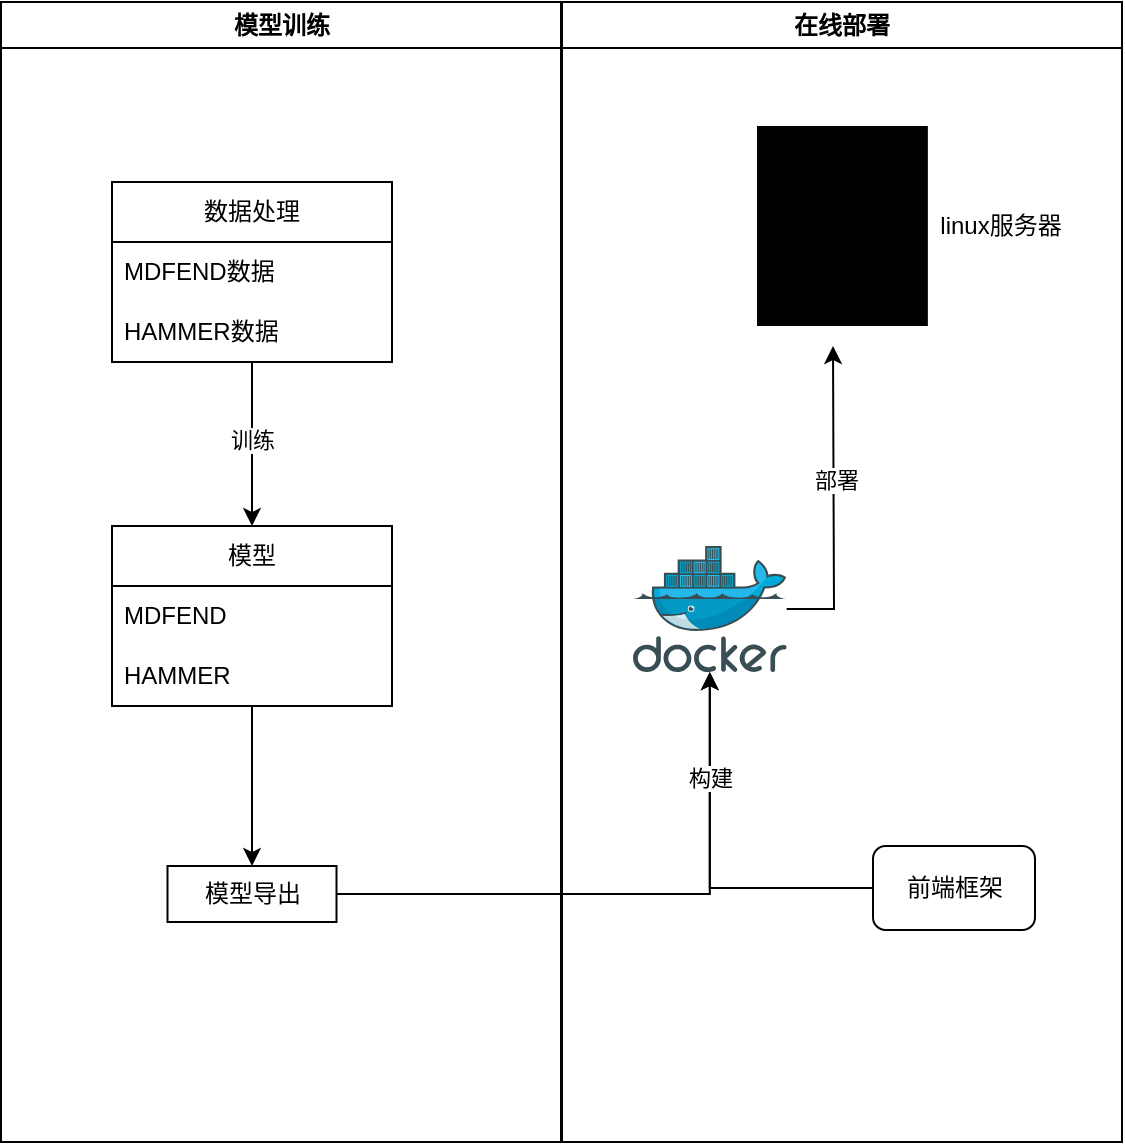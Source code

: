 <mxfile version="26.1.1">
  <diagram name="Page-1" id="e7e014a7-5840-1c2e-5031-d8a46d1fe8dd">
    <mxGraphModel dx="1236" dy="599" grid="1" gridSize="10" guides="1" tooltips="1" connect="1" arrows="1" fold="1" page="1" pageScale="1" pageWidth="1169" pageHeight="826" background="none" math="0" shadow="0">
      <root>
        <mxCell id="0" />
        <mxCell id="1" parent="0" />
        <mxCell id="2" value="模型训练" style="swimlane;whiteSpace=wrap" parent="1" vertex="1">
          <mxGeometry x="164.5" y="128" width="280" height="570" as="geometry" />
        </mxCell>
        <mxCell id="gjNSn1ifxUg87r3GjWRG-51" style="edgeStyle=orthogonalEdgeStyle;rounded=0;orthogonalLoop=1;jettySize=auto;html=1;entryX=0.5;entryY=0;entryDx=0;entryDy=0;" edge="1" parent="2" source="gjNSn1ifxUg87r3GjWRG-41" target="gjNSn1ifxUg87r3GjWRG-45">
          <mxGeometry relative="1" as="geometry" />
        </mxCell>
        <mxCell id="gjNSn1ifxUg87r3GjWRG-52" value="训练" style="edgeLabel;html=1;align=center;verticalAlign=middle;resizable=0;points=[];" vertex="1" connectable="0" parent="gjNSn1ifxUg87r3GjWRG-51">
          <mxGeometry x="-0.044" relative="1" as="geometry">
            <mxPoint as="offset" />
          </mxGeometry>
        </mxCell>
        <mxCell id="gjNSn1ifxUg87r3GjWRG-41" value="数据处理" style="swimlane;fontStyle=0;childLayout=stackLayout;horizontal=1;startSize=30;horizontalStack=0;resizeParent=1;resizeParentMax=0;resizeLast=0;collapsible=1;marginBottom=0;whiteSpace=wrap;html=1;" vertex="1" parent="2">
          <mxGeometry x="55.5" y="90" width="140" height="90" as="geometry" />
        </mxCell>
        <mxCell id="gjNSn1ifxUg87r3GjWRG-42" value="MDFEND数据" style="text;strokeColor=none;fillColor=none;align=left;verticalAlign=middle;spacingLeft=4;spacingRight=4;overflow=hidden;points=[[0,0.5],[1,0.5]];portConstraint=eastwest;rotatable=0;whiteSpace=wrap;html=1;" vertex="1" parent="gjNSn1ifxUg87r3GjWRG-41">
          <mxGeometry y="30" width="140" height="30" as="geometry" />
        </mxCell>
        <mxCell id="gjNSn1ifxUg87r3GjWRG-43" value="HAMMER数据" style="text;strokeColor=none;fillColor=none;align=left;verticalAlign=middle;spacingLeft=4;spacingRight=4;overflow=hidden;points=[[0,0.5],[1,0.5]];portConstraint=eastwest;rotatable=0;whiteSpace=wrap;html=1;" vertex="1" parent="gjNSn1ifxUg87r3GjWRG-41">
          <mxGeometry y="60" width="140" height="30" as="geometry" />
        </mxCell>
        <mxCell id="gjNSn1ifxUg87r3GjWRG-54" style="edgeStyle=orthogonalEdgeStyle;rounded=0;orthogonalLoop=1;jettySize=auto;html=1;entryX=0.5;entryY=0;entryDx=0;entryDy=0;" edge="1" parent="2" source="gjNSn1ifxUg87r3GjWRG-45" target="gjNSn1ifxUg87r3GjWRG-53">
          <mxGeometry relative="1" as="geometry" />
        </mxCell>
        <mxCell id="gjNSn1ifxUg87r3GjWRG-45" value="模型" style="swimlane;fontStyle=0;childLayout=stackLayout;horizontal=1;startSize=30;horizontalStack=0;resizeParent=1;resizeParentMax=0;resizeLast=0;collapsible=1;marginBottom=0;whiteSpace=wrap;html=1;" vertex="1" parent="2">
          <mxGeometry x="55.5" y="262" width="140" height="90" as="geometry" />
        </mxCell>
        <mxCell id="gjNSn1ifxUg87r3GjWRG-46" value="MDFEND" style="text;strokeColor=none;fillColor=none;align=left;verticalAlign=middle;spacingLeft=4;spacingRight=4;overflow=hidden;points=[[0,0.5],[1,0.5]];portConstraint=eastwest;rotatable=0;whiteSpace=wrap;html=1;" vertex="1" parent="gjNSn1ifxUg87r3GjWRG-45">
          <mxGeometry y="30" width="140" height="30" as="geometry" />
        </mxCell>
        <mxCell id="gjNSn1ifxUg87r3GjWRG-47" value="HAMMER" style="text;strokeColor=none;fillColor=none;align=left;verticalAlign=middle;spacingLeft=4;spacingRight=4;overflow=hidden;points=[[0,0.5],[1,0.5]];portConstraint=eastwest;rotatable=0;whiteSpace=wrap;html=1;" vertex="1" parent="gjNSn1ifxUg87r3GjWRG-45">
          <mxGeometry y="60" width="140" height="30" as="geometry" />
        </mxCell>
        <mxCell id="gjNSn1ifxUg87r3GjWRG-53" value="模型导出" style="rounded=0;whiteSpace=wrap;html=1;" vertex="1" parent="2">
          <mxGeometry x="83.25" y="432" width="84.5" height="28" as="geometry" />
        </mxCell>
        <mxCell id="3" value="在线部署" style="swimlane;whiteSpace=wrap;startSize=23;" parent="1" vertex="1">
          <mxGeometry x="445" y="128" width="280" height="570" as="geometry" />
        </mxCell>
        <mxCell id="gjNSn1ifxUg87r3GjWRG-59" style="edgeStyle=orthogonalEdgeStyle;rounded=0;orthogonalLoop=1;jettySize=auto;html=1;" edge="1" parent="3" source="gjNSn1ifxUg87r3GjWRG-56">
          <mxGeometry relative="1" as="geometry">
            <mxPoint x="135.5" y="172" as="targetPoint" />
          </mxGeometry>
        </mxCell>
        <mxCell id="gjNSn1ifxUg87r3GjWRG-67" value="部署" style="edgeLabel;html=1;align=center;verticalAlign=middle;resizable=0;points=[];" vertex="1" connectable="0" parent="gjNSn1ifxUg87r3GjWRG-59">
          <mxGeometry x="0.134" y="-1" relative="1" as="geometry">
            <mxPoint as="offset" />
          </mxGeometry>
        </mxCell>
        <mxCell id="gjNSn1ifxUg87r3GjWRG-56" value="" style="image;sketch=0;aspect=fixed;html=1;points=[];align=center;fontSize=12;image=img/lib/mscae/Docker.svg;" vertex="1" parent="3">
          <mxGeometry x="35.5" y="272" width="76.83" height="63" as="geometry" />
        </mxCell>
        <mxCell id="gjNSn1ifxUg87r3GjWRG-58" value="" style="sketch=0;verticalLabelPosition=bottom;sketch=0;aspect=fixed;html=1;verticalAlign=top;strokeColor=none;fillColor=#000000;align=center;outlineConnect=0;pointerEvents=1;shape=mxgraph.citrix2.linux_apps;" vertex="1" parent="3">
          <mxGeometry x="97.5" y="62" width="85.43" height="100" as="geometry" />
        </mxCell>
        <mxCell id="gjNSn1ifxUg87r3GjWRG-65" style="edgeStyle=orthogonalEdgeStyle;rounded=0;orthogonalLoop=1;jettySize=auto;html=1;" edge="1" parent="3" source="gjNSn1ifxUg87r3GjWRG-60" target="gjNSn1ifxUg87r3GjWRG-56">
          <mxGeometry relative="1" as="geometry" />
        </mxCell>
        <mxCell id="gjNSn1ifxUg87r3GjWRG-60" value="前端框架" style="rounded=1;whiteSpace=wrap;html=1;" vertex="1" parent="3">
          <mxGeometry x="155.5" y="422" width="81" height="42" as="geometry" />
        </mxCell>
        <mxCell id="gjNSn1ifxUg87r3GjWRG-68" value="linux服务器" style="text;html=1;align=center;verticalAlign=middle;whiteSpace=wrap;rounded=0;" vertex="1" parent="3">
          <mxGeometry x="182.93" y="97" width="73" height="30" as="geometry" />
        </mxCell>
        <mxCell id="gjNSn1ifxUg87r3GjWRG-63" style="edgeStyle=orthogonalEdgeStyle;rounded=0;orthogonalLoop=1;jettySize=auto;html=1;" edge="1" parent="1" source="gjNSn1ifxUg87r3GjWRG-53" target="gjNSn1ifxUg87r3GjWRG-56">
          <mxGeometry relative="1" as="geometry" />
        </mxCell>
        <mxCell id="gjNSn1ifxUg87r3GjWRG-66" value="构建" style="edgeLabel;html=1;align=center;verticalAlign=middle;resizable=0;points=[];" vertex="1" connectable="0" parent="gjNSn1ifxUg87r3GjWRG-63">
          <mxGeometry x="0.642" relative="1" as="geometry">
            <mxPoint as="offset" />
          </mxGeometry>
        </mxCell>
      </root>
    </mxGraphModel>
  </diagram>
</mxfile>
